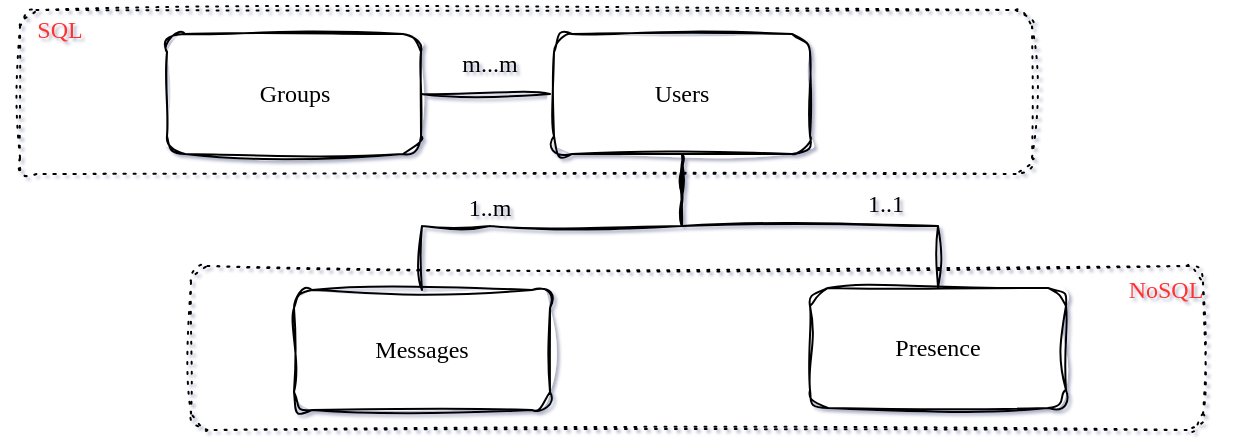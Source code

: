 <mxfile version="21.3.6" type="github" pages="2">
  <diagram name="Page-1" id="mYJpA6X9BBrrVkV-cP2M">
    <mxGraphModel dx="1371" dy="1972" grid="1" gridSize="16" guides="1" tooltips="1" connect="1" arrows="1" fold="1" page="1" pageScale="1" pageWidth="850" pageHeight="1100" background="#ffffff" math="0" shadow="1">
      <root>
        <mxCell id="0" />
        <mxCell id="1" parent="0" />
        <mxCell id="6Qsx1ifXZ_Mwr4Feqghw-63" value="" style="group" vertex="1" connectable="0" parent="1">
          <mxGeometry x="107" y="-1041" width="613" height="215" as="geometry" />
        </mxCell>
        <mxCell id="6Qsx1ifXZ_Mwr4Feqghw-40" value="&lt;font face=&quot;Comic Sans MS&quot;&gt;Users&lt;/font&gt;" style="rounded=1;whiteSpace=wrap;html=1;sketch=1;curveFitting=1;jiggle=2;" vertex="1" parent="6Qsx1ifXZ_Mwr4Feqghw-63">
          <mxGeometry x="277" y="17" width="128" height="60" as="geometry" />
        </mxCell>
        <mxCell id="6Qsx1ifXZ_Mwr4Feqghw-41" value="&lt;div&gt;&lt;font face=&quot;Comic Sans MS&quot;&gt;Groups&lt;/font&gt;&lt;/div&gt;" style="rounded=1;whiteSpace=wrap;html=1;sketch=1;curveFitting=1;jiggle=2;" vertex="1" parent="6Qsx1ifXZ_Mwr4Feqghw-63">
          <mxGeometry x="83.5" y="17" width="127" height="60" as="geometry" />
        </mxCell>
        <mxCell id="6Qsx1ifXZ_Mwr4Feqghw-42" value="&lt;font face=&quot;Comic Sans MS&quot;&gt;Messages&lt;/font&gt;" style="rounded=1;whiteSpace=wrap;html=1;sketch=1;curveFitting=1;jiggle=2;" vertex="1" parent="6Qsx1ifXZ_Mwr4Feqghw-63">
          <mxGeometry x="147" y="145" width="128" height="60" as="geometry" />
        </mxCell>
        <mxCell id="6Qsx1ifXZ_Mwr4Feqghw-43" value="&lt;font face=&quot;Comic Sans MS&quot;&gt;Presence&lt;/font&gt;" style="rounded=1;whiteSpace=wrap;html=1;sketch=1;curveFitting=1;jiggle=2;" vertex="1" parent="6Qsx1ifXZ_Mwr4Feqghw-63">
          <mxGeometry x="405" y="144" width="128" height="60" as="geometry" />
        </mxCell>
        <mxCell id="6Qsx1ifXZ_Mwr4Feqghw-49" value="&lt;font face=&quot;Comic Sans MS&quot;&gt;m...m&lt;/font&gt;" style="text;html=1;strokeColor=none;fillColor=none;align=center;verticalAlign=middle;whiteSpace=wrap;rounded=0;" vertex="1" parent="6Qsx1ifXZ_Mwr4Feqghw-63">
          <mxGeometry x="215" y="17" width="60" height="30" as="geometry" />
        </mxCell>
        <mxCell id="6Qsx1ifXZ_Mwr4Feqghw-50" value="" style="endArrow=none;html=1;rounded=0;entryX=0.5;entryY=1;entryDx=0;entryDy=0;exitX=0.5;exitY=0;exitDx=0;exitDy=0;sketch=1;curveFitting=1;jiggle=2;" edge="1" parent="6Qsx1ifXZ_Mwr4Feqghw-63" source="6Qsx1ifXZ_Mwr4Feqghw-42" target="6Qsx1ifXZ_Mwr4Feqghw-40">
          <mxGeometry width="50" height="50" relative="1" as="geometry">
            <mxPoint x="325" y="211" as="sourcePoint" />
            <mxPoint x="375" y="161" as="targetPoint" />
            <Array as="points">
              <mxPoint x="211" y="113" />
              <mxPoint x="245" y="113" />
              <mxPoint x="341" y="113" />
              <mxPoint x="341" y="97" />
            </Array>
          </mxGeometry>
        </mxCell>
        <mxCell id="6Qsx1ifXZ_Mwr4Feqghw-51" value="&lt;font face=&quot;Comic Sans MS&quot;&gt;1..m&lt;/font&gt;" style="text;html=1;strokeColor=none;fillColor=none;align=center;verticalAlign=middle;whiteSpace=wrap;rounded=0;" vertex="1" parent="6Qsx1ifXZ_Mwr4Feqghw-63">
          <mxGeometry x="215" y="89" width="60" height="30" as="geometry" />
        </mxCell>
        <mxCell id="6Qsx1ifXZ_Mwr4Feqghw-52" value="" style="endArrow=none;html=1;rounded=0;sketch=1;curveFitting=1;jiggle=2;exitX=0.5;exitY=0;exitDx=0;exitDy=0;" edge="1" parent="6Qsx1ifXZ_Mwr4Feqghw-63" source="6Qsx1ifXZ_Mwr4Feqghw-43">
          <mxGeometry width="50" height="50" relative="1" as="geometry">
            <mxPoint x="533" y="145" as="sourcePoint" />
            <mxPoint x="341" y="81" as="targetPoint" />
            <Array as="points">
              <mxPoint x="469" y="113" />
              <mxPoint x="341" y="113" />
            </Array>
          </mxGeometry>
        </mxCell>
        <mxCell id="6Qsx1ifXZ_Mwr4Feqghw-53" value="&lt;font face=&quot;Comic Sans MS&quot;&gt;1..1&lt;/font&gt;" style="text;html=1;strokeColor=none;fillColor=none;align=center;verticalAlign=middle;whiteSpace=wrap;rounded=0;" vertex="1" parent="6Qsx1ifXZ_Mwr4Feqghw-63">
          <mxGeometry x="413" y="87" width="60" height="30" as="geometry" />
        </mxCell>
        <mxCell id="6Qsx1ifXZ_Mwr4Feqghw-54" value="" style="endArrow=none;html=1;rounded=0;entryX=1;entryY=1;entryDx=0;entryDy=0;exitX=1;exitY=0.5;exitDx=0;exitDy=0;sketch=1;curveFitting=1;jiggle=2;" edge="1" parent="6Qsx1ifXZ_Mwr4Feqghw-63" source="6Qsx1ifXZ_Mwr4Feqghw-41" target="6Qsx1ifXZ_Mwr4Feqghw-49">
          <mxGeometry width="50" height="50" relative="1" as="geometry">
            <mxPoint x="197" y="131" as="sourcePoint" />
            <mxPoint x="247" y="81" as="targetPoint" />
          </mxGeometry>
        </mxCell>
        <mxCell id="6Qsx1ifXZ_Mwr4Feqghw-59" value="" style="rounded=1;arcSize=10;dashed=1;fillColor=none;gradientColor=none;strokeWidth=1;dashPattern=1 4;sketch=1;curveFitting=1;jiggle=2;glass=1;" vertex="1" parent="6Qsx1ifXZ_Mwr4Feqghw-63">
          <mxGeometry x="10" y="5" width="506" height="82" as="geometry" />
        </mxCell>
        <mxCell id="6Qsx1ifXZ_Mwr4Feqghw-60" value="" style="rounded=1;arcSize=10;dashed=1;fillColor=none;gradientColor=none;strokeWidth=1;dashPattern=1 4;sketch=1;curveFitting=1;jiggle=2;glass=1;" vertex="1" parent="6Qsx1ifXZ_Mwr4Feqghw-63">
          <mxGeometry x="95.5" y="133" width="506" height="82" as="geometry" />
        </mxCell>
        <mxCell id="6Qsx1ifXZ_Mwr4Feqghw-61" value="&lt;font face=&quot;Comic Sans MS&quot; color=&quot;#ff3333&quot;&gt;SQL&lt;/font&gt;" style="text;html=1;strokeColor=none;fillColor=none;align=center;verticalAlign=middle;whiteSpace=wrap;rounded=0;" vertex="1" parent="6Qsx1ifXZ_Mwr4Feqghw-63">
          <mxGeometry width="60" height="30" as="geometry" />
        </mxCell>
        <mxCell id="6Qsx1ifXZ_Mwr4Feqghw-62" value="&lt;font face=&quot;Comic Sans MS&quot; color=&quot;#ff3333&quot;&gt;NoSQL&lt;/font&gt;" style="text;html=1;strokeColor=none;fillColor=none;align=center;verticalAlign=middle;whiteSpace=wrap;rounded=0;" vertex="1" parent="6Qsx1ifXZ_Mwr4Feqghw-63">
          <mxGeometry x="553" y="130" width="60" height="30" as="geometry" />
        </mxCell>
      </root>
    </mxGraphModel>
  </diagram>
  <diagram id="tc3BIl90M7xQBMMTG6a_" name="Page-2">
    <mxGraphModel dx="891" dy="1667" grid="1" gridSize="10" guides="1" tooltips="1" connect="1" arrows="1" fold="1" page="1" pageScale="1" pageWidth="850" pageHeight="1100" math="0" shadow="0">
      <root>
        <mxCell id="0" />
        <mxCell id="1" parent="0" />
        <mxCell id="pbzv29Tq27vdKzJSQH2_-1" value="" style="group" vertex="1" connectable="0" parent="1">
          <mxGeometry x="261" y="-592" width="527" height="208" as="geometry" />
        </mxCell>
        <mxCell id="pbzv29Tq27vdKzJSQH2_-2" value="" style="group;rounded=1;sketch=1;curveFitting=1;jiggle=2;" vertex="1" connectable="0" parent="pbzv29Tq27vdKzJSQH2_-1">
          <mxGeometry x="209.715" y="83.025" width="127.456" height="94.387" as="geometry" />
        </mxCell>
        <mxCell id="pbzv29Tq27vdKzJSQH2_-3" value="" style="ellipse;shape=cloud;whiteSpace=wrap;html=1;rounded=1;sketch=1;curveFitting=1;jiggle=2;" vertex="1" parent="pbzv29Tq27vdKzJSQH2_-2">
          <mxGeometry width="127.456" height="94.387" as="geometry" />
        </mxCell>
        <mxCell id="pbzv29Tq27vdKzJSQH2_-4" value="" style="outlineConnect=0;dashed=0;verticalLabelPosition=bottom;verticalAlign=top;align=center;html=1;shape=mxgraph.aws3.api_gateway;fillColor=#D9A741;gradientColor=none;rounded=1;sketch=1;curveFitting=1;jiggle=2;" vertex="1" parent="pbzv29Tq27vdKzJSQH2_-2">
          <mxGeometry x="42.319" y="20.352" width="50.783" height="54.862" as="geometry" />
        </mxCell>
        <mxCell id="pbzv29Tq27vdKzJSQH2_-5" style="edgeStyle=orthogonalEdgeStyle;rounded=1;orthogonalLoop=1;jettySize=auto;html=1;exitX=0.55;exitY=0.95;exitDx=0;exitDy=0;exitPerimeter=0;entryX=0.5;entryY=0;entryDx=0;entryDy=0;sketch=1;curveFitting=1;jiggle=2;" edge="1" parent="pbzv29Tq27vdKzJSQH2_-1">
          <mxGeometry relative="1" as="geometry">
            <mxPoint x="280.72" y="171.818" as="sourcePoint" />
            <Array as="points">
              <mxPoint x="280.223" y="208" />
              <mxPoint y="208" />
            </Array>
            <mxPoint x="-0.226" y="237.334" as="targetPoint" />
          </mxGeometry>
        </mxCell>
        <mxCell id="pbzv29Tq27vdKzJSQH2_-6" style="edgeStyle=orthogonalEdgeStyle;rounded=1;orthogonalLoop=1;jettySize=auto;html=1;exitX=0.55;exitY=0.95;exitDx=0;exitDy=0;exitPerimeter=0;sketch=1;curveFitting=1;jiggle=2;" edge="1" parent="pbzv29Tq27vdKzJSQH2_-1">
          <mxGeometry relative="1" as="geometry">
            <mxPoint x="280.72" y="171.818" as="sourcePoint" />
            <Array as="points">
              <mxPoint x="280.223" y="208" />
              <mxPoint x="369.714" y="208" />
            </Array>
            <mxPoint x="369.796" y="236.65" as="targetPoint" />
          </mxGeometry>
        </mxCell>
        <mxCell id="pbzv29Tq27vdKzJSQH2_-7" style="edgeStyle=orthogonalEdgeStyle;rounded=1;orthogonalLoop=1;jettySize=auto;html=1;exitX=0.55;exitY=0.95;exitDx=0;exitDy=0;exitPerimeter=0;sketch=1;curveFitting=1;jiggle=2;" edge="1" parent="pbzv29Tq27vdKzJSQH2_-1">
          <mxGeometry relative="1" as="geometry">
            <mxPoint x="280.72" y="171.818" as="sourcePoint" />
            <Array as="points">
              <mxPoint x="280.223" y="208" />
              <mxPoint x="527" y="208" />
            </Array>
            <mxPoint x="527.082" y="235.966" as="targetPoint" />
          </mxGeometry>
        </mxCell>
        <mxCell id="pbzv29Tq27vdKzJSQH2_-8" style="edgeStyle=orthogonalEdgeStyle;rounded=1;orthogonalLoop=1;jettySize=auto;html=1;exitX=0.55;exitY=0.95;exitDx=0;exitDy=0;exitPerimeter=0;entryX=0.5;entryY=0;entryDx=0;entryDy=0;sketch=1;curveFitting=1;jiggle=2;" edge="1" parent="pbzv29Tq27vdKzJSQH2_-1">
          <mxGeometry relative="1" as="geometry">
            <mxPoint x="280.72" y="171.818" as="sourcePoint" />
            <Array as="points">
              <mxPoint x="280.223" y="208" />
              <mxPoint x="156.383" y="208" />
            </Array>
            <mxPoint x="156.383" y="236.65" as="targetPoint" />
          </mxGeometry>
        </mxCell>
        <mxCell id="pbzv29Tq27vdKzJSQH2_-9" value="" style="group;rounded=1;sketch=1;curveFitting=1;jiggle=2;" vertex="1" connectable="0" parent="pbzv29Tq27vdKzJSQH2_-1">
          <mxGeometry x="207.907" width="130.168" height="59.429" as="geometry" />
        </mxCell>
        <mxCell id="pbzv29Tq27vdKzJSQH2_-10" value="&lt;div&gt;&lt;br&gt;&lt;/div&gt;&lt;div&gt;&lt;br&gt;&lt;/div&gt;&lt;div&gt;&lt;br&gt;&lt;/div&gt;&lt;div&gt;Clients&lt;/div&gt;" style="shape=actor;whiteSpace=wrap;html=1;rounded=1;sketch=1;curveFitting=1;jiggle=2;" vertex="1" parent="pbzv29Tq27vdKzJSQH2_-9">
          <mxGeometry width="74.123" height="59.429" as="geometry" />
        </mxCell>
        <mxCell id="pbzv29Tq27vdKzJSQH2_-11" value="&lt;div&gt;&lt;br&gt;&lt;/div&gt;&lt;div&gt;&lt;br&gt;&lt;/div&gt;&lt;div&gt;&lt;br&gt;&lt;/div&gt;&lt;div&gt;Clients&lt;/div&gt;" style="shape=actor;whiteSpace=wrap;html=1;rounded=1;sketch=1;curveFitting=1;jiggle=2;" vertex="1" parent="pbzv29Tq27vdKzJSQH2_-9">
          <mxGeometry x="56.045" width="74.123" height="59.429" as="geometry" />
        </mxCell>
        <mxCell id="pbzv29Tq27vdKzJSQH2_-12" value="&lt;div&gt;&lt;br&gt;&lt;/div&gt;&lt;div&gt;&lt;br&gt;&lt;/div&gt;&lt;div&gt;&lt;br&gt;&lt;/div&gt;&lt;div&gt;Clients&lt;/div&gt;" style="shape=actor;whiteSpace=wrap;html=1;rounded=1;sketch=1;curveFitting=1;jiggle=2;" vertex="1" parent="pbzv29Tq27vdKzJSQH2_-9">
          <mxGeometry x="27.118" width="74.123" height="59.429" as="geometry" />
        </mxCell>
        <mxCell id="pbzv29Tq27vdKzJSQH2_-13" style="edgeStyle=orthogonalEdgeStyle;rounded=1;hachureGap=4;orthogonalLoop=1;jettySize=auto;html=1;exitX=0.5;exitY=1;exitDx=0;exitDy=0;entryX=0.464;entryY=0.09;entryDx=0;entryDy=0;entryPerimeter=0;fontFamily=Architects Daughter;fontSource=https%3A%2F%2Ffonts.googleapis.com%2Fcss%3Ffamily%3DArchitects%2BDaughter;fontSize=16;sketch=1;curveFitting=1;jiggle=2;" edge="1" parent="pbzv29Tq27vdKzJSQH2_-1" source="pbzv29Tq27vdKzJSQH2_-12" target="pbzv29Tq27vdKzJSQH2_-3">
          <mxGeometry relative="1" as="geometry" />
        </mxCell>
        <mxCell id="pbzv29Tq27vdKzJSQH2_-14" value="" style="edgeStyle=orthogonalEdgeStyle;rounded=0;orthogonalLoop=1;jettySize=auto;html=1;" edge="1" parent="pbzv29Tq27vdKzJSQH2_-1" source="pbzv29Tq27vdKzJSQH2_-4" target="pbzv29Tq27vdKzJSQH2_-12">
          <mxGeometry relative="1" as="geometry" />
        </mxCell>
        <mxCell id="pbzv29Tq27vdKzJSQH2_-15" value="" style="group" vertex="1" connectable="0" parent="1">
          <mxGeometry x="217" y="-344" width="608" height="153" as="geometry" />
        </mxCell>
        <mxCell id="pbzv29Tq27vdKzJSQH2_-16" value="" style="rounded=1;whiteSpace=wrap;html=1;sketch=1;curveFitting=1;jiggle=2;" vertex="1" parent="pbzv29Tq27vdKzJSQH2_-15">
          <mxGeometry width="111.22" height="55.636" as="geometry" />
        </mxCell>
        <mxCell id="pbzv29Tq27vdKzJSQH2_-17" value="" style="shape=cylinder3;whiteSpace=wrap;html=1;boundedLbl=1;backgroundOutline=1;size=15;sketch=1;curveFitting=1;jiggle=2;fillColor=#CCCCCC;fillStyle=solid;" vertex="1" parent="pbzv29Tq27vdKzJSQH2_-15">
          <mxGeometry x="27.805" y="74.182" width="55.61" height="74.182" as="geometry" />
        </mxCell>
        <mxCell id="pbzv29Tq27vdKzJSQH2_-18" value="" style="rounded=1;whiteSpace=wrap;html=1;sketch=1;curveFitting=1;jiggle=2;" vertex="1" parent="pbzv29Tq27vdKzJSQH2_-15">
          <mxGeometry x="149.22" y="2.782" width="111.22" height="55.636" as="geometry" />
        </mxCell>
        <mxCell id="pbzv29Tq27vdKzJSQH2_-19" value="" style="shape=cylinder3;whiteSpace=wrap;html=1;boundedLbl=1;backgroundOutline=1;size=15;sketch=1;curveFitting=1;jiggle=2;fillColor=#CCCCCC;fillStyle=solid;" vertex="1" parent="pbzv29Tq27vdKzJSQH2_-15">
          <mxGeometry x="177.024" y="76.964" width="55.61" height="74.182" as="geometry" />
        </mxCell>
        <mxCell id="pbzv29Tq27vdKzJSQH2_-20" value="" style="rounded=1;whiteSpace=wrap;html=1;sketch=1;curveFitting=1;jiggle=2;" vertex="1" parent="pbzv29Tq27vdKzJSQH2_-15">
          <mxGeometry x="347.561" y="4.636" width="111.22" height="55.636" as="geometry" />
        </mxCell>
        <mxCell id="pbzv29Tq27vdKzJSQH2_-21" value="" style="shape=cylinder3;whiteSpace=wrap;html=1;boundedLbl=1;backgroundOutline=1;size=15;sketch=1;curveFitting=1;jiggle=2;fillColor=#CCCCCC;fillStyle=solid;" vertex="1" parent="pbzv29Tq27vdKzJSQH2_-15">
          <mxGeometry x="375.366" y="78.818" width="55.61" height="74.182" as="geometry" />
        </mxCell>
        <mxCell id="pbzv29Tq27vdKzJSQH2_-22" value="" style="rounded=1;whiteSpace=wrap;html=1;sketch=1;curveFitting=1;jiggle=2;" vertex="1" parent="pbzv29Tq27vdKzJSQH2_-15">
          <mxGeometry x="496.78" y="1.855" width="111.22" height="55.636" as="geometry" />
        </mxCell>
        <mxCell id="pbzv29Tq27vdKzJSQH2_-23" value="" style="shape=cylinder3;whiteSpace=wrap;html=1;boundedLbl=1;backgroundOutline=1;size=15;sketch=1;curveFitting=1;jiggle=2;fillColor=#CCCCCC;fillStyle=solid;" vertex="1" parent="pbzv29Tq27vdKzJSQH2_-15">
          <mxGeometry x="524.585" y="76.036" width="55.61" height="74.182" as="geometry" />
        </mxCell>
      </root>
    </mxGraphModel>
  </diagram>
</mxfile>
